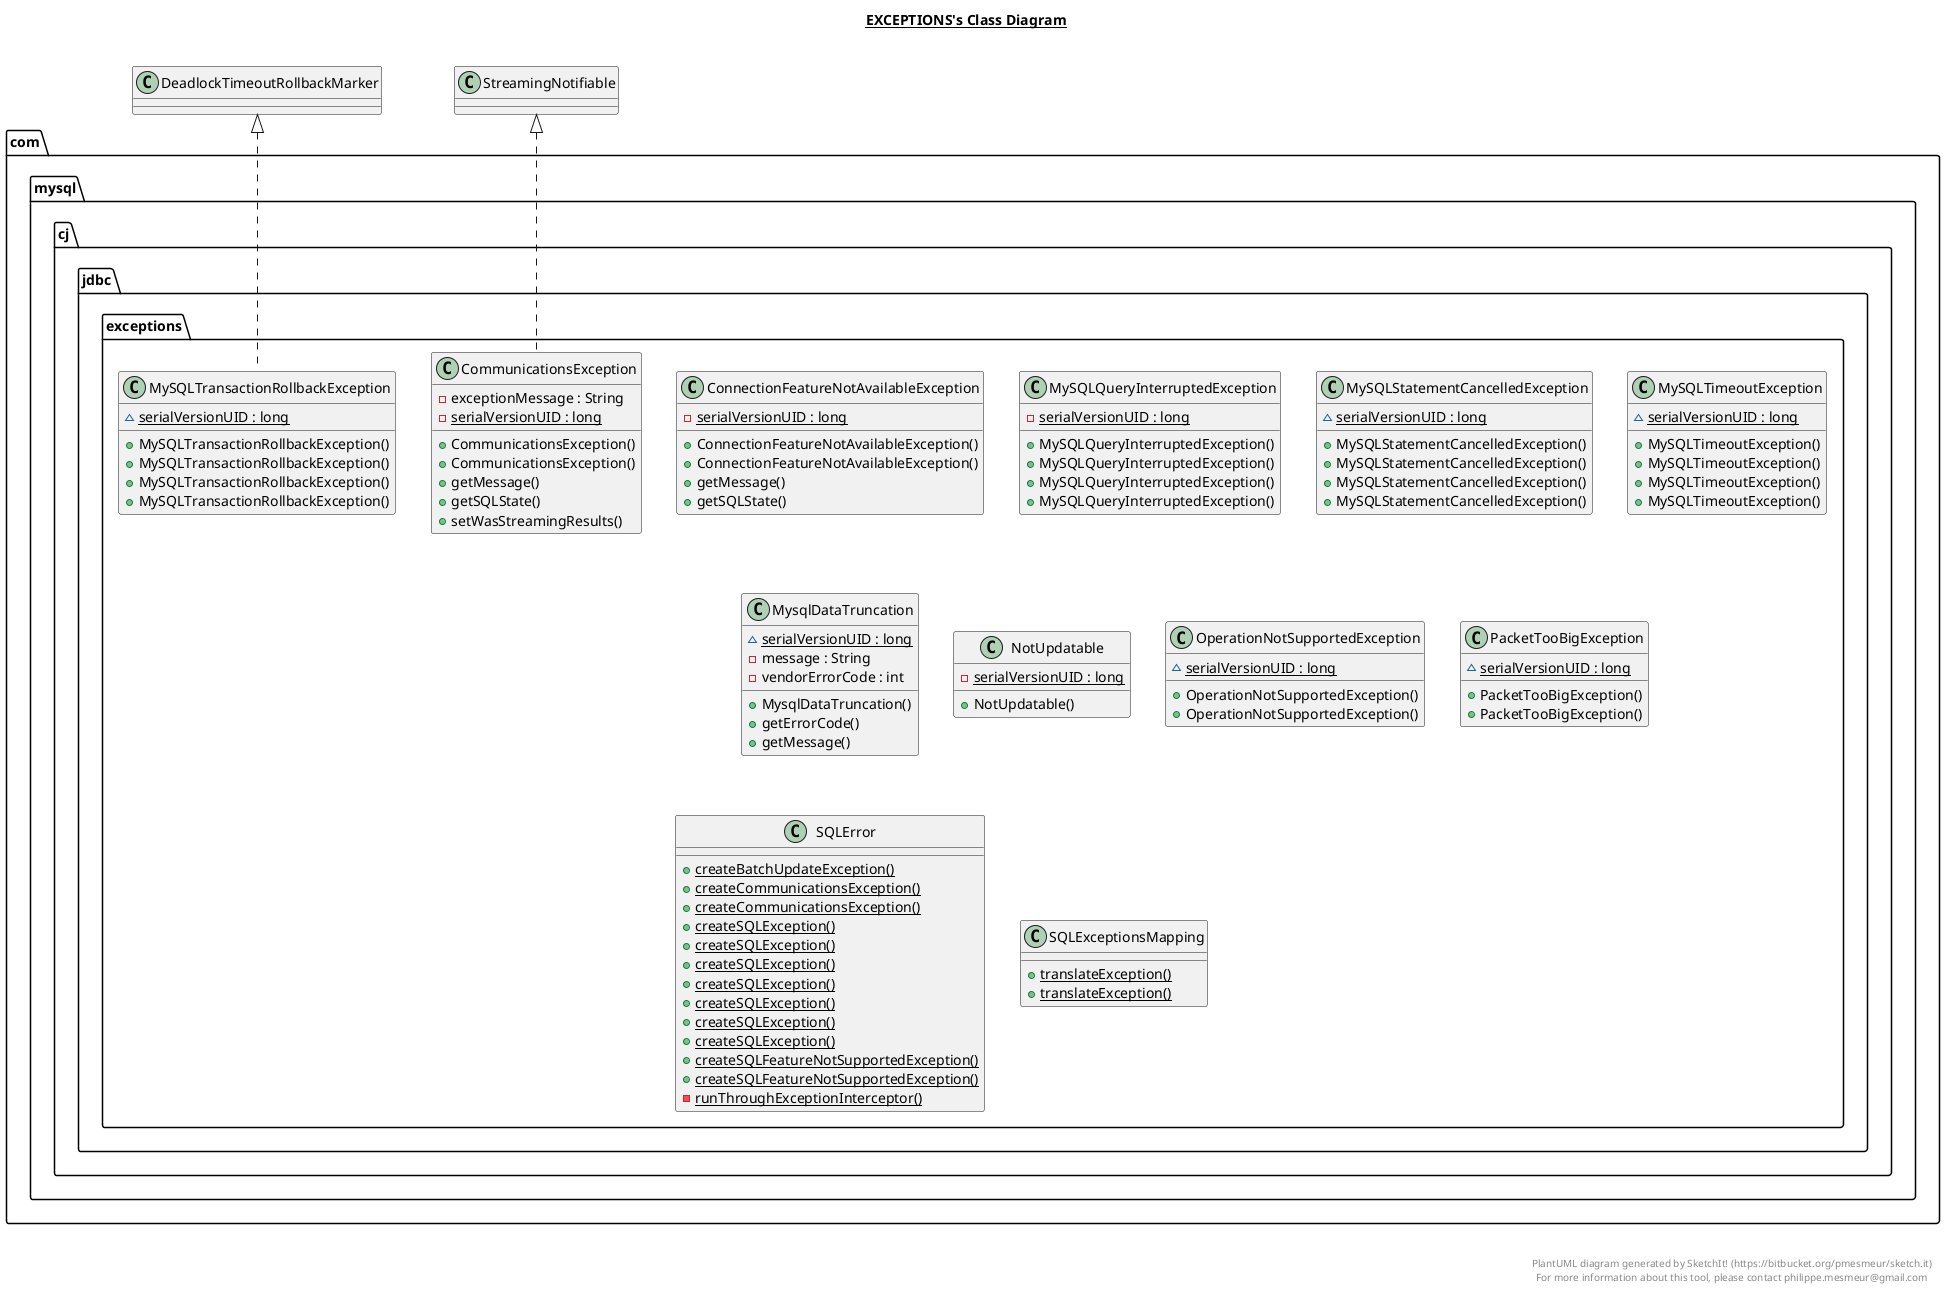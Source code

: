 @startuml

title __EXCEPTIONS's Class Diagram__\n

  namespace com.mysql.cj {
    namespace jdbc {
      namespace exceptions {
        class com.mysql.cj.jdbc.exceptions.CommunicationsException {
            - exceptionMessage : String
            {static} - serialVersionUID : long
            + CommunicationsException()
            + CommunicationsException()
            + getMessage()
            + getSQLState()
            + setWasStreamingResults()
        }
      }
    }
  }
  

  namespace com.mysql.cj {
    namespace jdbc {
      namespace exceptions {
        class com.mysql.cj.jdbc.exceptions.ConnectionFeatureNotAvailableException {
            {static} - serialVersionUID : long
            + ConnectionFeatureNotAvailableException()
            + ConnectionFeatureNotAvailableException()
            + getMessage()
            + getSQLState()
        }
      }
    }
  }
  

  namespace com.mysql.cj {
    namespace jdbc {
      namespace exceptions {
        class com.mysql.cj.jdbc.exceptions.MySQLQueryInterruptedException {
            {static} - serialVersionUID : long
            + MySQLQueryInterruptedException()
            + MySQLQueryInterruptedException()
            + MySQLQueryInterruptedException()
            + MySQLQueryInterruptedException()
        }
      }
    }
  }
  

  namespace com.mysql.cj {
    namespace jdbc {
      namespace exceptions {
        class com.mysql.cj.jdbc.exceptions.MySQLStatementCancelledException {
            {static} ~ serialVersionUID : long
            + MySQLStatementCancelledException()
            + MySQLStatementCancelledException()
            + MySQLStatementCancelledException()
            + MySQLStatementCancelledException()
        }
      }
    }
  }
  

  namespace com.mysql.cj {
    namespace jdbc {
      namespace exceptions {
        class com.mysql.cj.jdbc.exceptions.MySQLTimeoutException {
            {static} ~ serialVersionUID : long
            + MySQLTimeoutException()
            + MySQLTimeoutException()
            + MySQLTimeoutException()
            + MySQLTimeoutException()
        }
      }
    }
  }
  

  namespace com.mysql.cj {
    namespace jdbc {
      namespace exceptions {
        class com.mysql.cj.jdbc.exceptions.MySQLTransactionRollbackException {
            {static} ~ serialVersionUID : long
            + MySQLTransactionRollbackException()
            + MySQLTransactionRollbackException()
            + MySQLTransactionRollbackException()
            + MySQLTransactionRollbackException()
        }
      }
    }
  }
  

  namespace com.mysql.cj {
    namespace jdbc {
      namespace exceptions {
        class com.mysql.cj.jdbc.exceptions.MysqlDataTruncation {
            {static} ~ serialVersionUID : long
            - message : String
            - vendorErrorCode : int
            + MysqlDataTruncation()
            + getErrorCode()
            + getMessage()
        }
      }
    }
  }
  

  namespace com.mysql.cj {
    namespace jdbc {
      namespace exceptions {
        class com.mysql.cj.jdbc.exceptions.NotUpdatable {
            {static} - serialVersionUID : long
            + NotUpdatable()
        }
      }
    }
  }
  

  namespace com.mysql.cj {
    namespace jdbc {
      namespace exceptions {
        class com.mysql.cj.jdbc.exceptions.OperationNotSupportedException {
            {static} ~ serialVersionUID : long
            + OperationNotSupportedException()
            + OperationNotSupportedException()
        }
      }
    }
  }
  

  namespace com.mysql.cj {
    namespace jdbc {
      namespace exceptions {
        class com.mysql.cj.jdbc.exceptions.PacketTooBigException {
            {static} ~ serialVersionUID : long
            + PacketTooBigException()
            + PacketTooBigException()
        }
      }
    }
  }
  

  namespace com.mysql.cj {
    namespace jdbc {
      namespace exceptions {
        class com.mysql.cj.jdbc.exceptions.SQLError {
            {static} + createBatchUpdateException()
            {static} + createCommunicationsException()
            {static} + createCommunicationsException()
            {static} + createSQLException()
            {static} + createSQLException()
            {static} + createSQLException()
            {static} + createSQLException()
            {static} + createSQLException()
            {static} + createSQLException()
            {static} + createSQLException()
            {static} + createSQLFeatureNotSupportedException()
            {static} + createSQLFeatureNotSupportedException()
            {static} - runThroughExceptionInterceptor()
        }
      }
    }
  }
  

  namespace com.mysql.cj {
    namespace jdbc {
      namespace exceptions {
        class com.mysql.cj.jdbc.exceptions.SQLExceptionsMapping {
            {static} + translateException()
            {static} + translateException()
        }
      }
    }
  }
  

  com.mysql.cj.jdbc.exceptions.CommunicationsException .up.|> StreamingNotifiable
  com.mysql.cj.jdbc.exceptions.MySQLTransactionRollbackException .up.|> DeadlockTimeoutRollbackMarker


right footer


PlantUML diagram generated by SketchIt! (https://bitbucket.org/pmesmeur/sketch.it)
For more information about this tool, please contact philippe.mesmeur@gmail.com
endfooter

@enduml
